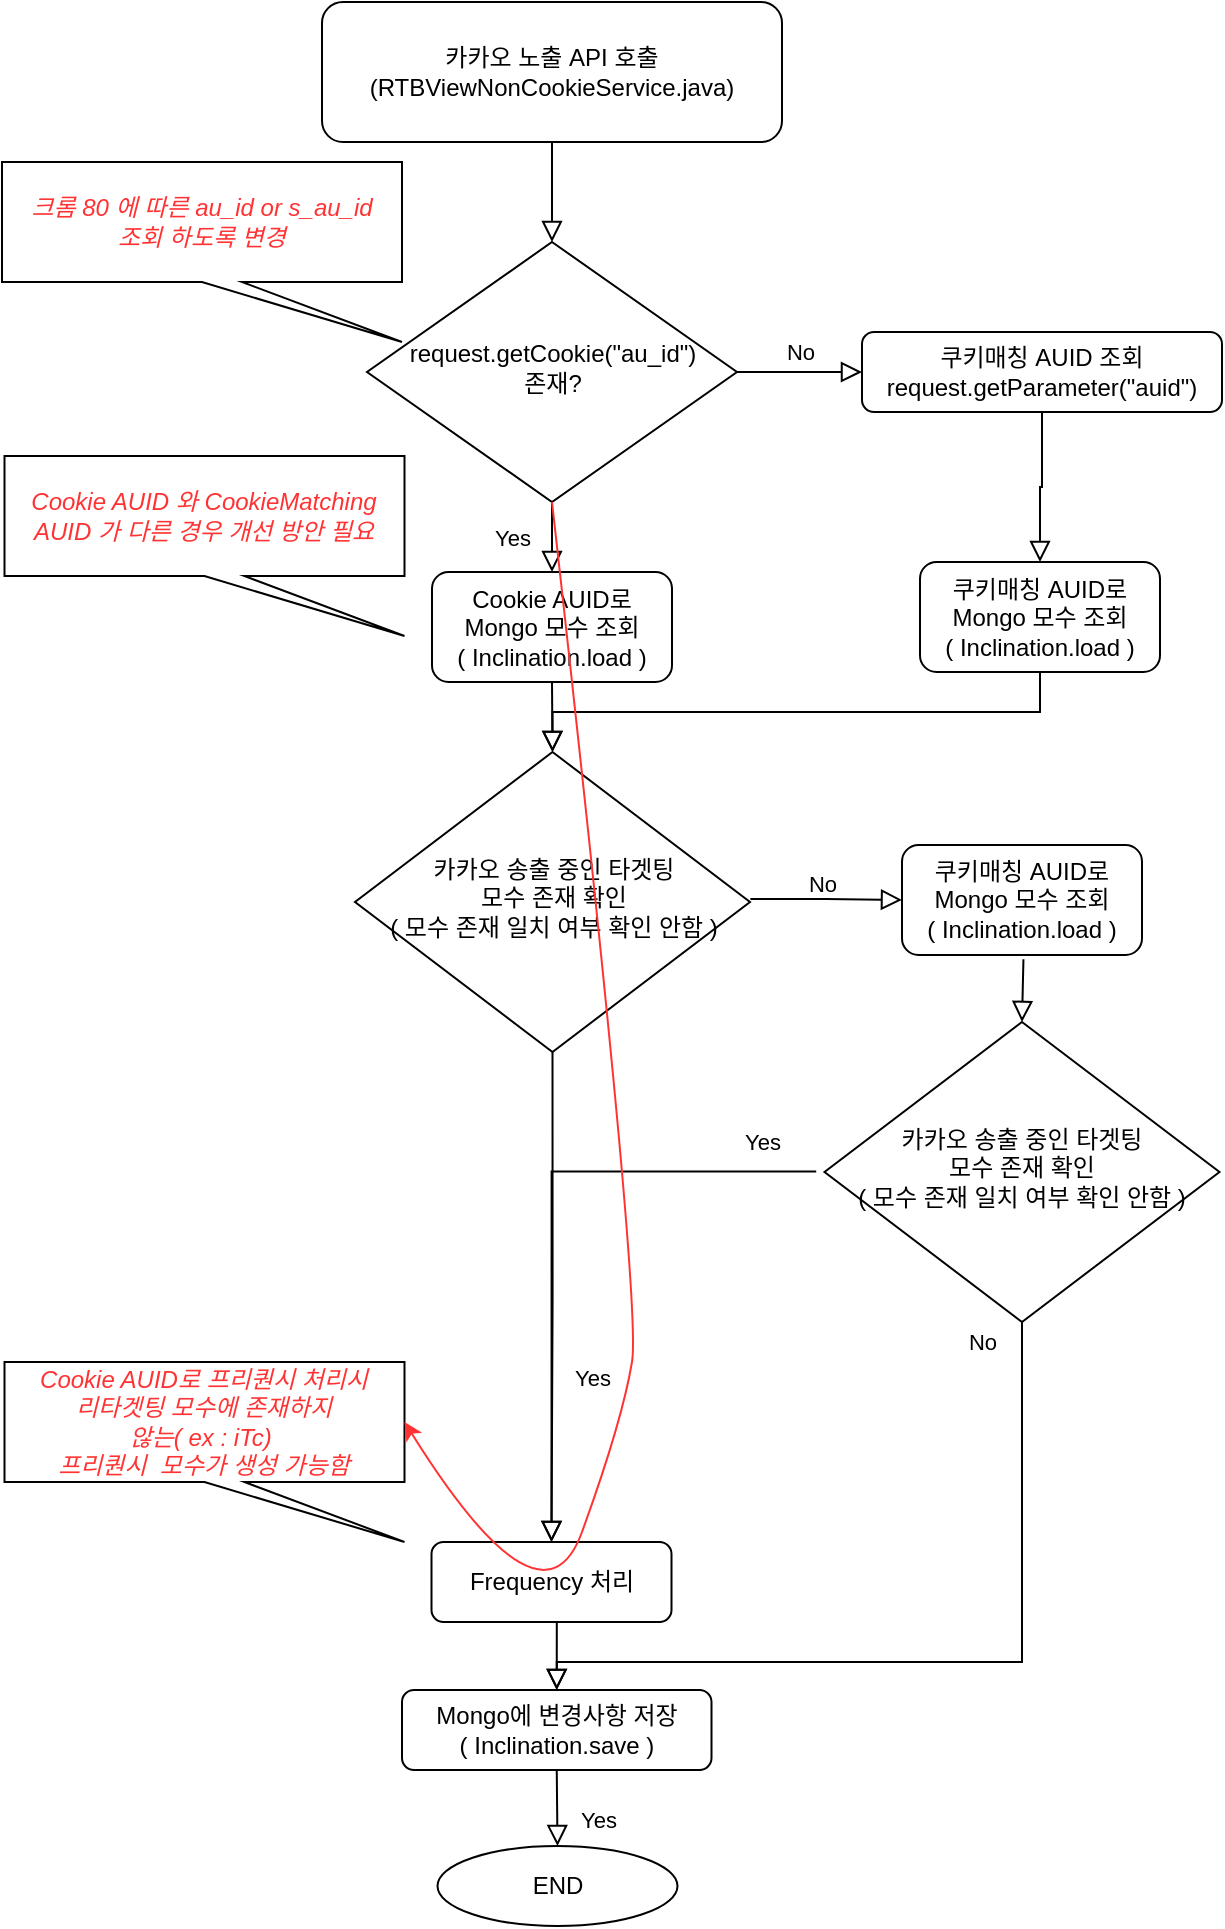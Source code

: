 <mxfile version="20.6.0" type="github">
  <diagram id="C5RBs43oDa-KdzZeNtuy" name="Page-1">
    <mxGraphModel dx="950" dy="471" grid="1" gridSize="10" guides="1" tooltips="1" connect="1" arrows="1" fold="1" page="1" pageScale="1" pageWidth="827" pageHeight="1169" math="0" shadow="0">
      <root>
        <mxCell id="WIyWlLk6GJQsqaUBKTNV-0" />
        <mxCell id="WIyWlLk6GJQsqaUBKTNV-1" parent="WIyWlLk6GJQsqaUBKTNV-0" />
        <mxCell id="WIyWlLk6GJQsqaUBKTNV-2" value="" style="rounded=0;html=1;jettySize=auto;orthogonalLoop=1;fontSize=11;endArrow=block;endFill=0;endSize=8;strokeWidth=1;shadow=0;labelBackgroundColor=none;edgeStyle=orthogonalEdgeStyle;" parent="WIyWlLk6GJQsqaUBKTNV-1" source="WIyWlLk6GJQsqaUBKTNV-3" target="WIyWlLk6GJQsqaUBKTNV-6" edge="1">
          <mxGeometry relative="1" as="geometry" />
        </mxCell>
        <mxCell id="WIyWlLk6GJQsqaUBKTNV-3" value="카카오 노출 API 호출&lt;br&gt;(RTBViewNonCookieService.java)" style="rounded=1;whiteSpace=wrap;html=1;fontSize=12;glass=0;strokeWidth=1;shadow=0;" parent="WIyWlLk6GJQsqaUBKTNV-1" vertex="1">
          <mxGeometry x="160" y="50" width="230" height="70" as="geometry" />
        </mxCell>
        <mxCell id="WIyWlLk6GJQsqaUBKTNV-4" value="Yes" style="rounded=0;html=1;jettySize=auto;orthogonalLoop=1;fontSize=11;endArrow=block;endFill=0;endSize=8;strokeWidth=1;shadow=0;labelBackgroundColor=none;edgeStyle=orthogonalEdgeStyle;entryX=0.5;entryY=0;entryDx=0;entryDy=0;" parent="WIyWlLk6GJQsqaUBKTNV-1" source="WIyWlLk6GJQsqaUBKTNV-6" target="Dg-iGA9xPcULfQSp999H-1" edge="1">
          <mxGeometry y="20" relative="1" as="geometry">
            <mxPoint as="offset" />
            <mxPoint x="275.029" y="320.023" as="targetPoint" />
          </mxGeometry>
        </mxCell>
        <mxCell id="WIyWlLk6GJQsqaUBKTNV-5" value="No" style="edgeStyle=orthogonalEdgeStyle;rounded=0;html=1;jettySize=auto;orthogonalLoop=1;fontSize=11;endArrow=block;endFill=0;endSize=8;strokeWidth=1;shadow=0;labelBackgroundColor=none;" parent="WIyWlLk6GJQsqaUBKTNV-1" source="WIyWlLk6GJQsqaUBKTNV-6" target="WIyWlLk6GJQsqaUBKTNV-7" edge="1">
          <mxGeometry y="10" relative="1" as="geometry">
            <mxPoint as="offset" />
          </mxGeometry>
        </mxCell>
        <mxCell id="WIyWlLk6GJQsqaUBKTNV-6" value="request.getCookie(&quot;au_id&quot;)&lt;br&gt;존재?" style="rhombus;whiteSpace=wrap;html=1;shadow=0;fontFamily=Helvetica;fontSize=12;align=center;strokeWidth=1;spacing=6;spacingTop=-4;" parent="WIyWlLk6GJQsqaUBKTNV-1" vertex="1">
          <mxGeometry x="182.5" y="170" width="185" height="130" as="geometry" />
        </mxCell>
        <mxCell id="WIyWlLk6GJQsqaUBKTNV-7" value="쿠키매칭 AUID 조회&lt;br&gt;request.getParameter(&quot;auid&quot;)" style="rounded=1;whiteSpace=wrap;html=1;fontSize=12;glass=0;strokeWidth=1;shadow=0;" parent="WIyWlLk6GJQsqaUBKTNV-1" vertex="1">
          <mxGeometry x="430" y="215" width="180" height="40" as="geometry" />
        </mxCell>
        <mxCell id="WIyWlLk6GJQsqaUBKTNV-8" value="" style="rounded=0;html=1;jettySize=auto;orthogonalLoop=1;fontSize=11;endArrow=block;endFill=0;endSize=8;strokeWidth=1;shadow=0;labelBackgroundColor=none;edgeStyle=orthogonalEdgeStyle;exitX=0.5;exitY=1;exitDx=0;exitDy=0;entryX=0.5;entryY=0;entryDx=0;entryDy=0;" parent="WIyWlLk6GJQsqaUBKTNV-1" source="Dg-iGA9xPcULfQSp999H-1" target="Dg-iGA9xPcULfQSp999H-2" edge="1">
          <mxGeometry x="0.333" y="20" relative="1" as="geometry">
            <mxPoint as="offset" />
            <mxPoint x="275.029" y="399.977" as="sourcePoint" />
            <mxPoint x="275" y="430" as="targetPoint" />
          </mxGeometry>
        </mxCell>
        <mxCell id="Dg-iGA9xPcULfQSp999H-1" value="Cookie AUID로&lt;br&gt;Mongo 모수 조회&lt;br&gt;( Inclination.load )" style="rounded=1;whiteSpace=wrap;html=1;fontSize=12;glass=0;strokeWidth=1;shadow=0;" vertex="1" parent="WIyWlLk6GJQsqaUBKTNV-1">
          <mxGeometry x="215" y="335" width="120" height="55" as="geometry" />
        </mxCell>
        <mxCell id="Dg-iGA9xPcULfQSp999H-2" value="카카오 송출 중인 타겟팅&lt;br&gt;모수 존재 확인&lt;br&gt;( 모수 존재 일치 여부 확인 안함 )" style="rhombus;whiteSpace=wrap;html=1;shadow=0;fontFamily=Helvetica;fontSize=12;align=center;strokeWidth=1;spacing=6;spacingTop=-4;" vertex="1" parent="WIyWlLk6GJQsqaUBKTNV-1">
          <mxGeometry x="176.5" y="425" width="197.5" height="150" as="geometry" />
        </mxCell>
        <mxCell id="Dg-iGA9xPcULfQSp999H-3" value="Frequency 처리" style="rounded=1;whiteSpace=wrap;html=1;fontSize=12;glass=0;strokeWidth=1;shadow=0;" vertex="1" parent="WIyWlLk6GJQsqaUBKTNV-1">
          <mxGeometry x="214.75" y="820" width="120" height="40" as="geometry" />
        </mxCell>
        <mxCell id="Dg-iGA9xPcULfQSp999H-4" value="Yes" style="rounded=0;html=1;jettySize=auto;orthogonalLoop=1;fontSize=11;endArrow=block;endFill=0;endSize=8;strokeWidth=1;shadow=0;labelBackgroundColor=none;edgeStyle=orthogonalEdgeStyle;exitX=0.5;exitY=1;exitDx=0;exitDy=0;entryX=0.5;entryY=0;entryDx=0;entryDy=0;" edge="1" parent="WIyWlLk6GJQsqaUBKTNV-1" source="Dg-iGA9xPcULfQSp999H-2" target="Dg-iGA9xPcULfQSp999H-3">
          <mxGeometry x="0.333" y="20" relative="1" as="geometry">
            <mxPoint as="offset" />
            <mxPoint x="285" y="400" as="sourcePoint" />
            <mxPoint x="285" y="440" as="targetPoint" />
          </mxGeometry>
        </mxCell>
        <mxCell id="Dg-iGA9xPcULfQSp999H-5" value="쿠키매칭 AUID로&lt;br&gt;Mongo 모수 조회&lt;br&gt;( Inclination.load )" style="rounded=1;whiteSpace=wrap;html=1;fontSize=12;glass=0;strokeWidth=1;shadow=0;" vertex="1" parent="WIyWlLk6GJQsqaUBKTNV-1">
          <mxGeometry x="459" y="330" width="120" height="55" as="geometry" />
        </mxCell>
        <mxCell id="Dg-iGA9xPcULfQSp999H-6" value="" style="rounded=0;html=1;jettySize=auto;orthogonalLoop=1;fontSize=11;endArrow=block;endFill=0;endSize=8;strokeWidth=1;shadow=0;labelBackgroundColor=none;edgeStyle=orthogonalEdgeStyle;entryX=0.5;entryY=0;entryDx=0;entryDy=0;exitX=0.5;exitY=1;exitDx=0;exitDy=0;" edge="1" parent="WIyWlLk6GJQsqaUBKTNV-1" source="WIyWlLk6GJQsqaUBKTNV-7" target="Dg-iGA9xPcULfQSp999H-5">
          <mxGeometry y="20" relative="1" as="geometry">
            <mxPoint as="offset" />
            <mxPoint x="285.029" y="309.98" as="sourcePoint" />
            <mxPoint x="285" y="345" as="targetPoint" />
          </mxGeometry>
        </mxCell>
        <mxCell id="Dg-iGA9xPcULfQSp999H-7" value="" style="rounded=0;html=1;jettySize=auto;orthogonalLoop=1;fontSize=11;endArrow=block;endFill=0;endSize=8;strokeWidth=1;shadow=0;labelBackgroundColor=none;edgeStyle=orthogonalEdgeStyle;exitX=0.5;exitY=1;exitDx=0;exitDy=0;" edge="1" parent="WIyWlLk6GJQsqaUBKTNV-1" source="Dg-iGA9xPcULfQSp999H-5" target="Dg-iGA9xPcULfQSp999H-2">
          <mxGeometry y="20" relative="1" as="geometry">
            <mxPoint as="offset" />
            <mxPoint x="285.029" y="309.98" as="sourcePoint" />
            <mxPoint x="285" y="345" as="targetPoint" />
          </mxGeometry>
        </mxCell>
        <mxCell id="Dg-iGA9xPcULfQSp999H-8" value="Mongo에 변경사항 저장&lt;br&gt;( Inclination.save )" style="rounded=1;whiteSpace=wrap;html=1;fontSize=12;glass=0;strokeWidth=1;shadow=0;" vertex="1" parent="WIyWlLk6GJQsqaUBKTNV-1">
          <mxGeometry x="200" y="894" width="154.75" height="40" as="geometry" />
        </mxCell>
        <mxCell id="Dg-iGA9xPcULfQSp999H-9" value="" style="rounded=0;html=1;jettySize=auto;orthogonalLoop=1;fontSize=11;endArrow=block;endFill=0;endSize=8;strokeWidth=1;shadow=0;labelBackgroundColor=none;edgeStyle=orthogonalEdgeStyle;exitX=0.5;exitY=1;exitDx=0;exitDy=0;entryX=0.5;entryY=0;entryDx=0;entryDy=0;" edge="1" parent="WIyWlLk6GJQsqaUBKTNV-1" source="Dg-iGA9xPcULfQSp999H-3" target="Dg-iGA9xPcULfQSp999H-8">
          <mxGeometry x="0.333" y="20" relative="1" as="geometry">
            <mxPoint as="offset" />
            <mxPoint x="285" y="796" as="sourcePoint" />
            <mxPoint x="284.75" y="830" as="targetPoint" />
          </mxGeometry>
        </mxCell>
        <mxCell id="Dg-iGA9xPcULfQSp999H-10" value="END" style="ellipse;whiteSpace=wrap;html=1;" vertex="1" parent="WIyWlLk6GJQsqaUBKTNV-1">
          <mxGeometry x="217.75" y="972" width="120" height="40" as="geometry" />
        </mxCell>
        <mxCell id="Dg-iGA9xPcULfQSp999H-12" value="Yes" style="rounded=0;html=1;jettySize=auto;orthogonalLoop=1;fontSize=11;endArrow=block;endFill=0;endSize=8;strokeWidth=1;shadow=0;labelBackgroundColor=none;edgeStyle=orthogonalEdgeStyle;exitX=0.5;exitY=1;exitDx=0;exitDy=0;entryX=0.5;entryY=0;entryDx=0;entryDy=0;" edge="1" parent="WIyWlLk6GJQsqaUBKTNV-1" source="Dg-iGA9xPcULfQSp999H-8" target="Dg-iGA9xPcULfQSp999H-10">
          <mxGeometry x="0.333" y="20" relative="1" as="geometry">
            <mxPoint as="offset" />
            <mxPoint x="277.5" y="942" as="sourcePoint" />
            <mxPoint x="277.25" y="976" as="targetPoint" />
          </mxGeometry>
        </mxCell>
        <mxCell id="Dg-iGA9xPcULfQSp999H-13" value="&lt;i&gt;&lt;font color=&quot;#ff3333&quot;&gt;크롬 80 에 따른 au_id or s_au_id&lt;br&gt;조회 하도록 변경&lt;/font&gt;&lt;/i&gt;" style="shape=callout;whiteSpace=wrap;html=1;perimeter=calloutPerimeter;position2=1;" vertex="1" parent="WIyWlLk6GJQsqaUBKTNV-1">
          <mxGeometry y="130" width="200" height="90" as="geometry" />
        </mxCell>
        <mxCell id="Dg-iGA9xPcULfQSp999H-16" value="&lt;font color=&quot;#ff3333&quot;&gt;&lt;i&gt;Cookie AUID 와 CookieMatching AUID 가 다른 경우 개선 방안 필요&lt;/i&gt;&lt;/font&gt;" style="shape=callout;whiteSpace=wrap;html=1;perimeter=calloutPerimeter;position2=1;" vertex="1" parent="WIyWlLk6GJQsqaUBKTNV-1">
          <mxGeometry x="1.25" y="277" width="200" height="90" as="geometry" />
        </mxCell>
        <mxCell id="Dg-iGA9xPcULfQSp999H-17" value="No" style="edgeStyle=orthogonalEdgeStyle;rounded=0;html=1;jettySize=auto;orthogonalLoop=1;fontSize=11;endArrow=block;endFill=0;endSize=8;strokeWidth=1;shadow=0;labelBackgroundColor=none;exitX=1.001;exitY=0.49;exitDx=0;exitDy=0;exitPerimeter=0;entryX=0;entryY=0.5;entryDx=0;entryDy=0;" edge="1" parent="WIyWlLk6GJQsqaUBKTNV-1" source="Dg-iGA9xPcULfQSp999H-2" target="Dg-iGA9xPcULfQSp999H-18">
          <mxGeometry x="-0.062" y="8" relative="1" as="geometry">
            <mxPoint as="offset" />
            <mxPoint x="382" y="499.88" as="sourcePoint" />
            <mxPoint x="440" y="500" as="targetPoint" />
          </mxGeometry>
        </mxCell>
        <mxCell id="Dg-iGA9xPcULfQSp999H-18" value="쿠키매칭 AUID로&lt;br&gt;Mongo 모수 조회&lt;br&gt;( Inclination.load )" style="rounded=1;whiteSpace=wrap;html=1;fontSize=12;glass=0;strokeWidth=1;shadow=0;" vertex="1" parent="WIyWlLk6GJQsqaUBKTNV-1">
          <mxGeometry x="450" y="471.5" width="120" height="55" as="geometry" />
        </mxCell>
        <mxCell id="Dg-iGA9xPcULfQSp999H-20" value="카카오 송출 중인 타겟팅&lt;br&gt;모수 존재 확인&lt;br&gt;( 모수 존재 일치 여부 확인 안함 )" style="rhombus;whiteSpace=wrap;html=1;shadow=0;fontFamily=Helvetica;fontSize=12;align=center;strokeWidth=1;spacing=6;spacingTop=-4;" vertex="1" parent="WIyWlLk6GJQsqaUBKTNV-1">
          <mxGeometry x="411.25" y="560" width="197.5" height="150" as="geometry" />
        </mxCell>
        <mxCell id="Dg-iGA9xPcULfQSp999H-21" value="" style="edgeStyle=orthogonalEdgeStyle;rounded=0;html=1;jettySize=auto;orthogonalLoop=1;fontSize=11;endArrow=block;endFill=0;endSize=8;strokeWidth=1;shadow=0;labelBackgroundColor=none;exitX=0.506;exitY=1.038;exitDx=0;exitDy=0;exitPerimeter=0;entryX=0.5;entryY=0;entryDx=0;entryDy=0;" edge="1" parent="WIyWlLk6GJQsqaUBKTNV-1" source="Dg-iGA9xPcULfQSp999H-18" target="Dg-iGA9xPcULfQSp999H-20">
          <mxGeometry x="-0.062" y="8" relative="1" as="geometry">
            <mxPoint as="offset" />
            <mxPoint x="384.197" y="508.5" as="sourcePoint" />
            <mxPoint x="460" y="509" as="targetPoint" />
          </mxGeometry>
        </mxCell>
        <mxCell id="Dg-iGA9xPcULfQSp999H-22" value="Yes" style="rounded=0;html=1;jettySize=auto;orthogonalLoop=1;fontSize=11;endArrow=block;endFill=0;endSize=8;strokeWidth=1;shadow=0;labelBackgroundColor=none;edgeStyle=orthogonalEdgeStyle;exitX=-0.021;exitY=0.498;exitDx=0;exitDy=0;entryX=0.5;entryY=0;entryDx=0;entryDy=0;exitPerimeter=0;" edge="1" parent="WIyWlLk6GJQsqaUBKTNV-1" source="Dg-iGA9xPcULfQSp999H-20" target="Dg-iGA9xPcULfQSp999H-3">
          <mxGeometry x="-0.829" y="-15" relative="1" as="geometry">
            <mxPoint as="offset" />
            <mxPoint x="285.25" y="585" as="sourcePoint" />
            <mxPoint x="284.75" y="830" as="targetPoint" />
          </mxGeometry>
        </mxCell>
        <mxCell id="Dg-iGA9xPcULfQSp999H-23" value="No" style="edgeStyle=orthogonalEdgeStyle;rounded=0;html=1;jettySize=auto;orthogonalLoop=1;fontSize=11;endArrow=block;endFill=0;endSize=8;strokeWidth=1;shadow=0;labelBackgroundColor=none;exitX=0.5;exitY=1;exitDx=0;exitDy=0;entryX=0.5;entryY=0;entryDx=0;entryDy=0;" edge="1" parent="WIyWlLk6GJQsqaUBKTNV-1" source="Dg-iGA9xPcULfQSp999H-20" target="Dg-iGA9xPcULfQSp999H-8">
          <mxGeometry x="-0.952" y="-20" relative="1" as="geometry">
            <mxPoint as="offset" />
            <mxPoint x="384.198" y="508.5" as="sourcePoint" />
            <mxPoint x="460" y="509" as="targetPoint" />
            <Array as="points">
              <mxPoint x="510" y="880" />
              <mxPoint x="277" y="880" />
            </Array>
          </mxGeometry>
        </mxCell>
        <mxCell id="Dg-iGA9xPcULfQSp999H-24" value="&lt;font color=&quot;#ff3333&quot;&gt;&lt;i&gt;Cookie AUID로 프리퀀시 처리시&lt;br&gt;리타겟팅 모수에 존재하지 &lt;br&gt;않는( ex : iTc)&amp;nbsp;&lt;br&gt;프리퀀시&amp;nbsp; 모수가 생성 가능함&lt;br&gt;&lt;/i&gt;&lt;/font&gt;" style="shape=callout;whiteSpace=wrap;html=1;perimeter=calloutPerimeter;position2=1;" vertex="1" parent="WIyWlLk6GJQsqaUBKTNV-1">
          <mxGeometry x="1.25" y="730" width="200" height="90" as="geometry" />
        </mxCell>
        <mxCell id="Dg-iGA9xPcULfQSp999H-26" value="" style="curved=1;endArrow=classic;html=1;rounded=0;fontColor=#FF3333;exitX=0.5;exitY=1;exitDx=0;exitDy=0;fillColor=#FF3333;strokeColor=#FF3333;" edge="1" parent="WIyWlLk6GJQsqaUBKTNV-1" source="WIyWlLk6GJQsqaUBKTNV-6">
          <mxGeometry width="50" height="50" relative="1" as="geometry">
            <mxPoint x="251.25" y="710" as="sourcePoint" />
            <mxPoint x="201.25" y="760" as="targetPoint" />
            <Array as="points">
              <mxPoint x="320" y="700" />
              <mxPoint x="310" y="760" />
              <mxPoint x="270" y="870" />
            </Array>
          </mxGeometry>
        </mxCell>
      </root>
    </mxGraphModel>
  </diagram>
</mxfile>
